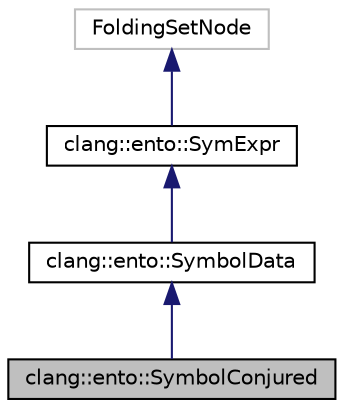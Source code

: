digraph "clang::ento::SymbolConjured"
{
 // LATEX_PDF_SIZE
  bgcolor="transparent";
  edge [fontname="Helvetica",fontsize="10",labelfontname="Helvetica",labelfontsize="10"];
  node [fontname="Helvetica",fontsize="10",shape=record];
  Node1 [label="clang::ento::SymbolConjured",height=0.2,width=0.4,color="black", fillcolor="grey75", style="filled", fontcolor="black",tooltip="A symbol representing the result of an expression in the case when we do not know anything about what..."];
  Node2 -> Node1 [dir="back",color="midnightblue",fontsize="10",style="solid",fontname="Helvetica"];
  Node2 [label="clang::ento::SymbolData",height=0.2,width=0.4,color="black",URL="$classclang_1_1ento_1_1SymbolData.html",tooltip="A symbol representing data which can be stored in a memory location (region)."];
  Node3 -> Node2 [dir="back",color="midnightblue",fontsize="10",style="solid",fontname="Helvetica"];
  Node3 [label="clang::ento::SymExpr",height=0.2,width=0.4,color="black",URL="$classclang_1_1ento_1_1SymExpr.html",tooltip="Symbolic value."];
  Node4 -> Node3 [dir="back",color="midnightblue",fontsize="10",style="solid",fontname="Helvetica"];
  Node4 [label="FoldingSetNode",height=0.2,width=0.4,color="grey75",tooltip=" "];
}
